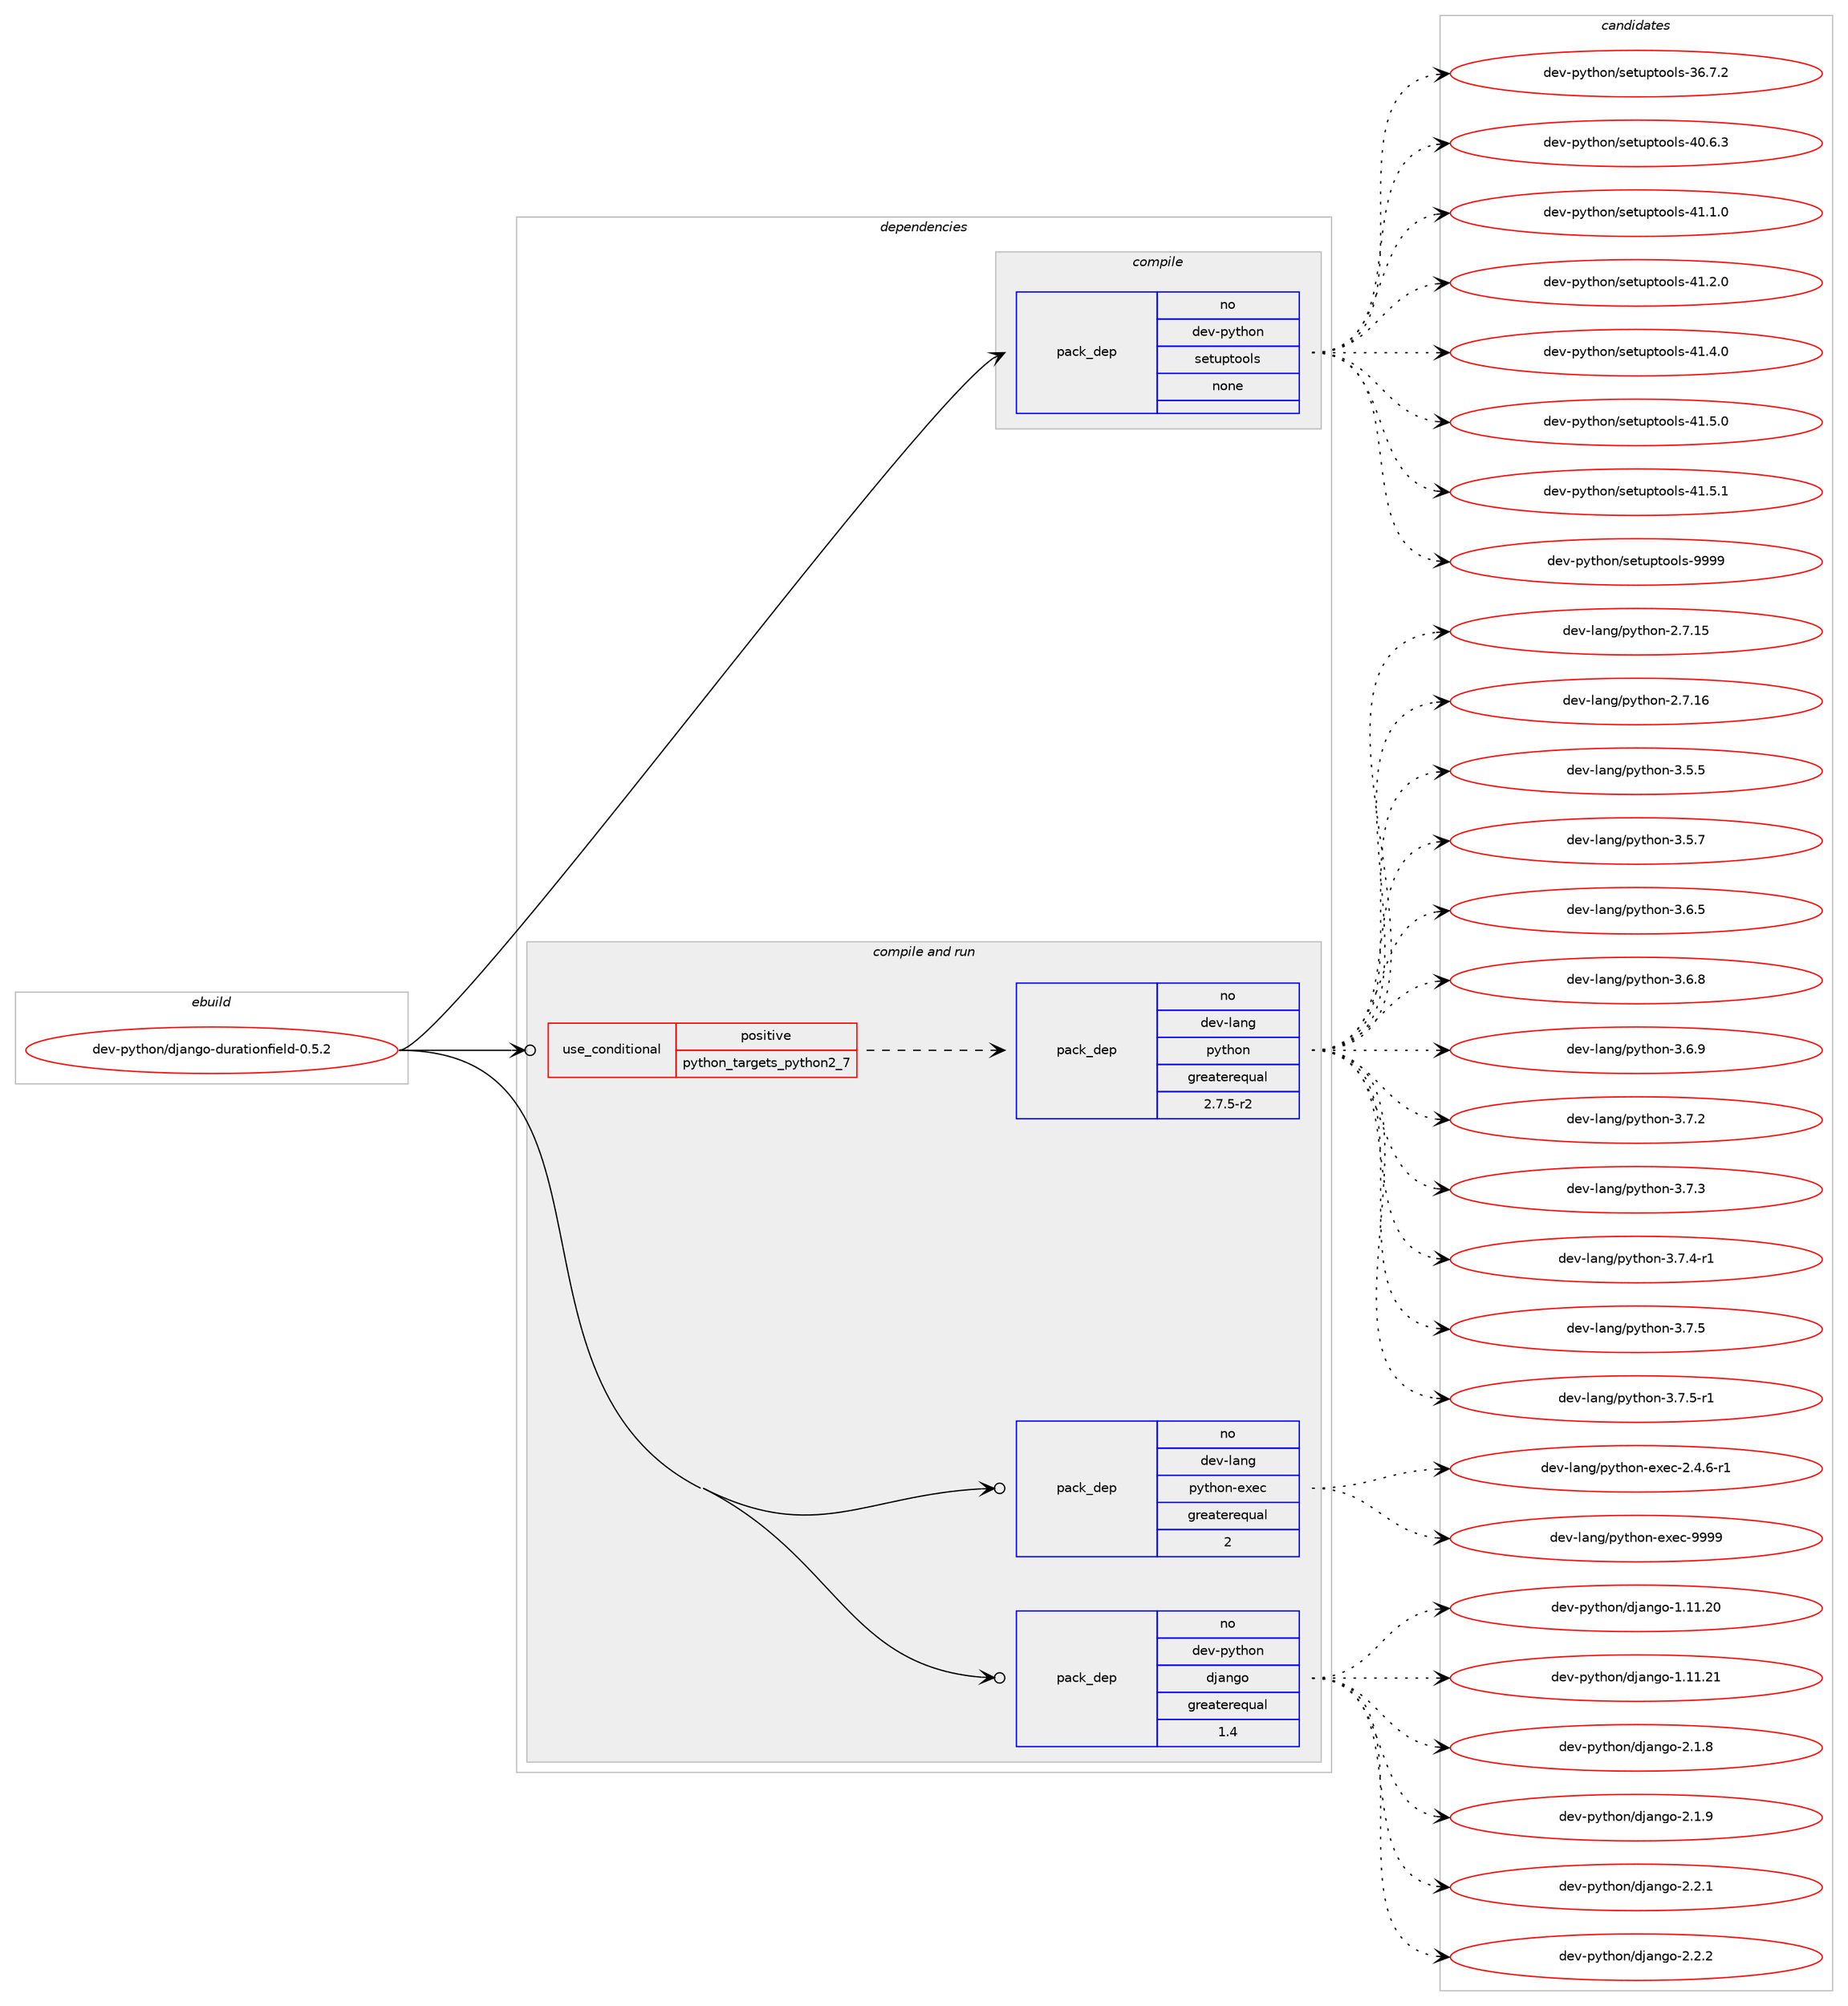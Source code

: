 digraph prolog {

# *************
# Graph options
# *************

newrank=true;
concentrate=true;
compound=true;
graph [rankdir=LR,fontname=Helvetica,fontsize=10,ranksep=1.5];#, ranksep=2.5, nodesep=0.2];
edge  [arrowhead=vee];
node  [fontname=Helvetica,fontsize=10];

# **********
# The ebuild
# **********

subgraph cluster_leftcol {
color=gray;
rank=same;
label=<<i>ebuild</i>>;
id [label="dev-python/django-durationfield-0.5.2", color=red, width=4, href="../dev-python/django-durationfield-0.5.2.svg"];
}

# ****************
# The dependencies
# ****************

subgraph cluster_midcol {
color=gray;
label=<<i>dependencies</i>>;
subgraph cluster_compile {
fillcolor="#eeeeee";
style=filled;
label=<<i>compile</i>>;
subgraph pack451555 {
dependency601880 [label=<<TABLE BORDER="0" CELLBORDER="1" CELLSPACING="0" CELLPADDING="4" WIDTH="220"><TR><TD ROWSPAN="6" CELLPADDING="30">pack_dep</TD></TR><TR><TD WIDTH="110">no</TD></TR><TR><TD>dev-python</TD></TR><TR><TD>setuptools</TD></TR><TR><TD>none</TD></TR><TR><TD></TD></TR></TABLE>>, shape=none, color=blue];
}
id:e -> dependency601880:w [weight=20,style="solid",arrowhead="vee"];
}
subgraph cluster_compileandrun {
fillcolor="#eeeeee";
style=filled;
label=<<i>compile and run</i>>;
subgraph cond138531 {
dependency601881 [label=<<TABLE BORDER="0" CELLBORDER="1" CELLSPACING="0" CELLPADDING="4"><TR><TD ROWSPAN="3" CELLPADDING="10">use_conditional</TD></TR><TR><TD>positive</TD></TR><TR><TD>python_targets_python2_7</TD></TR></TABLE>>, shape=none, color=red];
subgraph pack451556 {
dependency601882 [label=<<TABLE BORDER="0" CELLBORDER="1" CELLSPACING="0" CELLPADDING="4" WIDTH="220"><TR><TD ROWSPAN="6" CELLPADDING="30">pack_dep</TD></TR><TR><TD WIDTH="110">no</TD></TR><TR><TD>dev-lang</TD></TR><TR><TD>python</TD></TR><TR><TD>greaterequal</TD></TR><TR><TD>2.7.5-r2</TD></TR></TABLE>>, shape=none, color=blue];
}
dependency601881:e -> dependency601882:w [weight=20,style="dashed",arrowhead="vee"];
}
id:e -> dependency601881:w [weight=20,style="solid",arrowhead="odotvee"];
subgraph pack451557 {
dependency601883 [label=<<TABLE BORDER="0" CELLBORDER="1" CELLSPACING="0" CELLPADDING="4" WIDTH="220"><TR><TD ROWSPAN="6" CELLPADDING="30">pack_dep</TD></TR><TR><TD WIDTH="110">no</TD></TR><TR><TD>dev-lang</TD></TR><TR><TD>python-exec</TD></TR><TR><TD>greaterequal</TD></TR><TR><TD>2</TD></TR></TABLE>>, shape=none, color=blue];
}
id:e -> dependency601883:w [weight=20,style="solid",arrowhead="odotvee"];
subgraph pack451558 {
dependency601884 [label=<<TABLE BORDER="0" CELLBORDER="1" CELLSPACING="0" CELLPADDING="4" WIDTH="220"><TR><TD ROWSPAN="6" CELLPADDING="30">pack_dep</TD></TR><TR><TD WIDTH="110">no</TD></TR><TR><TD>dev-python</TD></TR><TR><TD>django</TD></TR><TR><TD>greaterequal</TD></TR><TR><TD>1.4</TD></TR></TABLE>>, shape=none, color=blue];
}
id:e -> dependency601884:w [weight=20,style="solid",arrowhead="odotvee"];
}
subgraph cluster_run {
fillcolor="#eeeeee";
style=filled;
label=<<i>run</i>>;
}
}

# **************
# The candidates
# **************

subgraph cluster_choices {
rank=same;
color=gray;
label=<<i>candidates</i>>;

subgraph choice451555 {
color=black;
nodesep=1;
choice100101118451121211161041111104711510111611711211611111110811545515446554650 [label="dev-python/setuptools-36.7.2", color=red, width=4,href="../dev-python/setuptools-36.7.2.svg"];
choice100101118451121211161041111104711510111611711211611111110811545524846544651 [label="dev-python/setuptools-40.6.3", color=red, width=4,href="../dev-python/setuptools-40.6.3.svg"];
choice100101118451121211161041111104711510111611711211611111110811545524946494648 [label="dev-python/setuptools-41.1.0", color=red, width=4,href="../dev-python/setuptools-41.1.0.svg"];
choice100101118451121211161041111104711510111611711211611111110811545524946504648 [label="dev-python/setuptools-41.2.0", color=red, width=4,href="../dev-python/setuptools-41.2.0.svg"];
choice100101118451121211161041111104711510111611711211611111110811545524946524648 [label="dev-python/setuptools-41.4.0", color=red, width=4,href="../dev-python/setuptools-41.4.0.svg"];
choice100101118451121211161041111104711510111611711211611111110811545524946534648 [label="dev-python/setuptools-41.5.0", color=red, width=4,href="../dev-python/setuptools-41.5.0.svg"];
choice100101118451121211161041111104711510111611711211611111110811545524946534649 [label="dev-python/setuptools-41.5.1", color=red, width=4,href="../dev-python/setuptools-41.5.1.svg"];
choice10010111845112121116104111110471151011161171121161111111081154557575757 [label="dev-python/setuptools-9999", color=red, width=4,href="../dev-python/setuptools-9999.svg"];
dependency601880:e -> choice100101118451121211161041111104711510111611711211611111110811545515446554650:w [style=dotted,weight="100"];
dependency601880:e -> choice100101118451121211161041111104711510111611711211611111110811545524846544651:w [style=dotted,weight="100"];
dependency601880:e -> choice100101118451121211161041111104711510111611711211611111110811545524946494648:w [style=dotted,weight="100"];
dependency601880:e -> choice100101118451121211161041111104711510111611711211611111110811545524946504648:w [style=dotted,weight="100"];
dependency601880:e -> choice100101118451121211161041111104711510111611711211611111110811545524946524648:w [style=dotted,weight="100"];
dependency601880:e -> choice100101118451121211161041111104711510111611711211611111110811545524946534648:w [style=dotted,weight="100"];
dependency601880:e -> choice100101118451121211161041111104711510111611711211611111110811545524946534649:w [style=dotted,weight="100"];
dependency601880:e -> choice10010111845112121116104111110471151011161171121161111111081154557575757:w [style=dotted,weight="100"];
}
subgraph choice451556 {
color=black;
nodesep=1;
choice10010111845108971101034711212111610411111045504655464953 [label="dev-lang/python-2.7.15", color=red, width=4,href="../dev-lang/python-2.7.15.svg"];
choice10010111845108971101034711212111610411111045504655464954 [label="dev-lang/python-2.7.16", color=red, width=4,href="../dev-lang/python-2.7.16.svg"];
choice100101118451089711010347112121116104111110455146534653 [label="dev-lang/python-3.5.5", color=red, width=4,href="../dev-lang/python-3.5.5.svg"];
choice100101118451089711010347112121116104111110455146534655 [label="dev-lang/python-3.5.7", color=red, width=4,href="../dev-lang/python-3.5.7.svg"];
choice100101118451089711010347112121116104111110455146544653 [label="dev-lang/python-3.6.5", color=red, width=4,href="../dev-lang/python-3.6.5.svg"];
choice100101118451089711010347112121116104111110455146544656 [label="dev-lang/python-3.6.8", color=red, width=4,href="../dev-lang/python-3.6.8.svg"];
choice100101118451089711010347112121116104111110455146544657 [label="dev-lang/python-3.6.9", color=red, width=4,href="../dev-lang/python-3.6.9.svg"];
choice100101118451089711010347112121116104111110455146554650 [label="dev-lang/python-3.7.2", color=red, width=4,href="../dev-lang/python-3.7.2.svg"];
choice100101118451089711010347112121116104111110455146554651 [label="dev-lang/python-3.7.3", color=red, width=4,href="../dev-lang/python-3.7.3.svg"];
choice1001011184510897110103471121211161041111104551465546524511449 [label="dev-lang/python-3.7.4-r1", color=red, width=4,href="../dev-lang/python-3.7.4-r1.svg"];
choice100101118451089711010347112121116104111110455146554653 [label="dev-lang/python-3.7.5", color=red, width=4,href="../dev-lang/python-3.7.5.svg"];
choice1001011184510897110103471121211161041111104551465546534511449 [label="dev-lang/python-3.7.5-r1", color=red, width=4,href="../dev-lang/python-3.7.5-r1.svg"];
dependency601882:e -> choice10010111845108971101034711212111610411111045504655464953:w [style=dotted,weight="100"];
dependency601882:e -> choice10010111845108971101034711212111610411111045504655464954:w [style=dotted,weight="100"];
dependency601882:e -> choice100101118451089711010347112121116104111110455146534653:w [style=dotted,weight="100"];
dependency601882:e -> choice100101118451089711010347112121116104111110455146534655:w [style=dotted,weight="100"];
dependency601882:e -> choice100101118451089711010347112121116104111110455146544653:w [style=dotted,weight="100"];
dependency601882:e -> choice100101118451089711010347112121116104111110455146544656:w [style=dotted,weight="100"];
dependency601882:e -> choice100101118451089711010347112121116104111110455146544657:w [style=dotted,weight="100"];
dependency601882:e -> choice100101118451089711010347112121116104111110455146554650:w [style=dotted,weight="100"];
dependency601882:e -> choice100101118451089711010347112121116104111110455146554651:w [style=dotted,weight="100"];
dependency601882:e -> choice1001011184510897110103471121211161041111104551465546524511449:w [style=dotted,weight="100"];
dependency601882:e -> choice100101118451089711010347112121116104111110455146554653:w [style=dotted,weight="100"];
dependency601882:e -> choice1001011184510897110103471121211161041111104551465546534511449:w [style=dotted,weight="100"];
}
subgraph choice451557 {
color=black;
nodesep=1;
choice10010111845108971101034711212111610411111045101120101994550465246544511449 [label="dev-lang/python-exec-2.4.6-r1", color=red, width=4,href="../dev-lang/python-exec-2.4.6-r1.svg"];
choice10010111845108971101034711212111610411111045101120101994557575757 [label="dev-lang/python-exec-9999", color=red, width=4,href="../dev-lang/python-exec-9999.svg"];
dependency601883:e -> choice10010111845108971101034711212111610411111045101120101994550465246544511449:w [style=dotted,weight="100"];
dependency601883:e -> choice10010111845108971101034711212111610411111045101120101994557575757:w [style=dotted,weight="100"];
}
subgraph choice451558 {
color=black;
nodesep=1;
choice1001011184511212111610411111047100106971101031114549464949465048 [label="dev-python/django-1.11.20", color=red, width=4,href="../dev-python/django-1.11.20.svg"];
choice1001011184511212111610411111047100106971101031114549464949465049 [label="dev-python/django-1.11.21", color=red, width=4,href="../dev-python/django-1.11.21.svg"];
choice100101118451121211161041111104710010697110103111455046494656 [label="dev-python/django-2.1.8", color=red, width=4,href="../dev-python/django-2.1.8.svg"];
choice100101118451121211161041111104710010697110103111455046494657 [label="dev-python/django-2.1.9", color=red, width=4,href="../dev-python/django-2.1.9.svg"];
choice100101118451121211161041111104710010697110103111455046504649 [label="dev-python/django-2.2.1", color=red, width=4,href="../dev-python/django-2.2.1.svg"];
choice100101118451121211161041111104710010697110103111455046504650 [label="dev-python/django-2.2.2", color=red, width=4,href="../dev-python/django-2.2.2.svg"];
dependency601884:e -> choice1001011184511212111610411111047100106971101031114549464949465048:w [style=dotted,weight="100"];
dependency601884:e -> choice1001011184511212111610411111047100106971101031114549464949465049:w [style=dotted,weight="100"];
dependency601884:e -> choice100101118451121211161041111104710010697110103111455046494656:w [style=dotted,weight="100"];
dependency601884:e -> choice100101118451121211161041111104710010697110103111455046494657:w [style=dotted,weight="100"];
dependency601884:e -> choice100101118451121211161041111104710010697110103111455046504649:w [style=dotted,weight="100"];
dependency601884:e -> choice100101118451121211161041111104710010697110103111455046504650:w [style=dotted,weight="100"];
}
}

}
